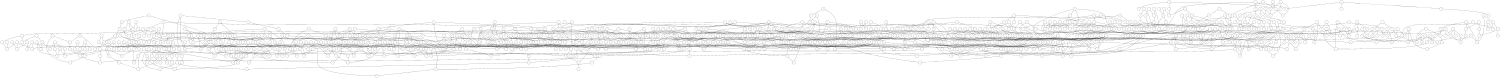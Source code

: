 graph G { 
 overlap=false; 
 size = "10,10"; 
node [shape=circle, fixedsize=true, fontsize=5, width=.50, height=.50];
0[ pos = "2.09945,9.20337", label = "0" ]
1[ pos = "0.0910399,8.92663", label = "1" ]
2[ pos = "3.61224,1.8423", label = "2" ]
3[ pos = "4.4836,7.9535", label = "3" ]
4[ pos = "6.41617,7.47744", label = "4" ]
5[ pos = "0.258132,4.5787", label = "5" ]
6[ pos = "2.53505,4.83529", label = "6" ]
7[ pos = "4.06106,5.24217", label = "7" ]
8[ pos = "7.09311,7.32863", label = "8" ]
9[ pos = "0.636321,0.402728", label = "9" ]
10[ pos = "7.67929,8.75815", label = "10" ]
11[ pos = "2.86796,4.56058", label = "11" ]
12[ pos = "7.89483,6.81371", label = "12" ]
13[ pos = "1.0803,7.97179", label = "13" ]
14[ pos = "7.27555,4.25121", label = "14" ]
15[ pos = "7.62008,9.375", label = "15" ]
16[ pos = "3.45458,7.71112", label = "16" ]
17[ pos = "8.30163,7.06681", label = "17" ]
18[ pos = "9.55342,2.78523", label = "18" ]
19[ pos = "5.02032,5.96959", label = "19" ]
20[ pos = "0.262676,5.27845", label = "20" ]
21[ pos = "0.548292,2.79773", label = "21" ]
22[ pos = "0.113738,4.60935", label = "22" ]
23[ pos = "8.0399,7.20684", label = "23" ]
24[ pos = "1.93799,8.67622", label = "24" ]
25[ pos = "7.60957,9.61728", label = "25" ]
26[ pos = "7.43437,0.477535", label = "26" ]
27[ pos = "4.17786,5.3292", label = "27" ]
28[ pos = "7.29125,5.25816", label = "28" ]
29[ pos = "3.30099,4.5668", label = "29" ]
30[ pos = "9.50937,0.921077", label = "30" ]
31[ pos = "3.9418,2.96395", label = "31" ]
32[ pos = "8.6322,2.24343", label = "32" ]
33[ pos = "0.0307597,8.18562", label = "33" ]
34[ pos = "5.02866,5.05108", label = "34" ]
35[ pos = "4.15522,5.29134", label = "35" ]
36[ pos = "0.329528,4.70351", label = "36" ]
37[ pos = "8.08906,0.443266", label = "37" ]
38[ pos = "9.31286,6.12896", label = "38" ]
39[ pos = "7.65011,1.25085", label = "39" ]
40[ pos = "4.80518,5.25968", label = "40" ]
41[ pos = "0.868132,2.23955", label = "41" ]
42[ pos = "5.73722,5.04599", label = "42" ]
43[ pos = "7.56875,3.02846", label = "43" ]
44[ pos = "0.304148,0.869749", label = "44" ]
45[ pos = "7.59526,9.81352", label = "45" ]
46[ pos = "1.79083,1.53706", label = "46" ]
47[ pos = "2.77746,0.423026", label = "47" ]
48[ pos = "3.78049,2.80822", label = "48" ]
49[ pos = "8.60865,8.80915", label = "49" ]
50[ pos = "7.8593,2.76387", label = "50" ]
51[ pos = "4.10049,8.18883", label = "51" ]
52[ pos = "7.46738,2.18955", label = "52" ]
53[ pos = "8.63209,6.78024", label = "53" ]
54[ pos = "8.31851,6.2822", label = "54" ]
55[ pos = "8.03109,3.12369", label = "55" ]
56[ pos = "1.54188,8.89923", label = "56" ]
57[ pos = "5.36324,7.2791", label = "57" ]
58[ pos = "3.94522,2.932", label = "58" ]
59[ pos = "0.307565,4.24937", label = "59" ]
60[ pos = "3.80175,7.90283", label = "60" ]
61[ pos = "4.06288,5.59257", label = "61" ]
62[ pos = "9.43989,6.84035", label = "62" ]
63[ pos = "6.0156,3.22038", label = "63" ]
64[ pos = "9.64857,4.62425", label = "64" ]
65[ pos = "2.02954,7.50787", label = "65" ]
66[ pos = "7.38812,6.13002", label = "66" ]
67[ pos = "5.69669,4.85549", label = "67" ]
68[ pos = "8.31958,4.32879", label = "68" ]
69[ pos = "1.63574,6.63809", label = "69" ]
70[ pos = "0.61099,9.66683", label = "70" ]
71[ pos = "9.76178,2.15287", label = "71" ]
72[ pos = "8.56606,5.12503", label = "72" ]
73[ pos = "9.43197,2.51128", label = "73" ]
74[ pos = "8.05703,9.73954", label = "74" ]
75[ pos = "6.76064,1.85877", label = "75" ]
76[ pos = "7.64237,0.823528", label = "76" ]
77[ pos = "7.45135,7.08226", label = "77" ]
78[ pos = "7.66387,3.46695", label = "78" ]
79[ pos = "0.302642,7.31244", label = "79" ]
80[ pos = "8.0912,2.33218", label = "80" ]
81[ pos = "4.82031,5.47931", label = "81" ]
82[ pos = "8.4622,0.517", label = "82" ]
83[ pos = "0.334806,6.78178", label = "83" ]
84[ pos = "4.84579,1.97054", label = "84" ]
85[ pos = "3.41987,5.45678", label = "85" ]
86[ pos = "1.63737,3.18165", label = "86" ]
87[ pos = "7.60965,0.203428", label = "87" ]
88[ pos = "8.30668,7.04163", label = "88" ]
89[ pos = "2.7147,6.36371", label = "89" ]
90[ pos = "6.78116,9.47535", label = "90" ]
91[ pos = "8.22248,4.42353", label = "91" ]
92[ pos = "0.298876,5.67383", label = "92" ]
93[ pos = "1.50579,7.96275", label = "93" ]
94[ pos = "9.14077,1.80843", label = "94" ]
95[ pos = "5.27519,7.23197", label = "95" ]
96[ pos = "4.14061,0.0954947", label = "96" ]
97[ pos = "2.71128,2.60281", label = "97" ]
98[ pos = "0.612494,3.04609", label = "98" ]
99[ pos = "9.38459,5.45828", label = "99" ]
100[ pos = "5.01663,2.80446", label = "100" ]
101[ pos = "0.915058,6.654", label = "101" ]
102[ pos = "5.98612,8.52471", label = "102" ]
103[ pos = "6.85743,4.2928", label = "103" ]
104[ pos = "5.56633,9.57213", label = "104" ]
105[ pos = "0.656505,2.3475", label = "105" ]
106[ pos = "9.04748,8.87899", label = "106" ]
107[ pos = "6.77103,9.34636", label = "107" ]
108[ pos = "4.55281,8.27682", label = "108" ]
109[ pos = "7.30911,3.69359", label = "109" ]
110[ pos = "0.0852574,2.5843", label = "110" ]
111[ pos = "0.925559,4.22587", label = "111" ]
112[ pos = "2.67979,3.63684", label = "112" ]
113[ pos = "6.82868,3.29228", label = "113" ]
114[ pos = "6.68293,6.21328", label = "114" ]
115[ pos = "8.75057,1.69956", label = "115" ]
116[ pos = "9.01774,9.66562", label = "116" ]
117[ pos = "8.35356,5.00386", label = "117" ]
118[ pos = "8.19033,5.21099", label = "118" ]
119[ pos = "9.29665,3.75667", label = "119" ]
120[ pos = "4.78313,9.95316", label = "120" ]
121[ pos = "6.10417,3.83061", label = "121" ]
122[ pos = "8.83214,2.8752", label = "122" ]
123[ pos = "3.17697,3.38496", label = "123" ]
124[ pos = "1.15202,0.486073", label = "124" ]
125[ pos = "7.07855,1.23728", label = "125" ]
126[ pos = "3.07037,8.00411", label = "126" ]
127[ pos = "5.46315,5.75016", label = "127" ]
128[ pos = "1.64095,2.29183", label = "128" ]
129[ pos = "9.04244,8.32388", label = "129" ]
130[ pos = "8.50511,7.79301", label = "130" ]
131[ pos = "0.0234416,7.52285", label = "131" ]
132[ pos = "7.45863,8.37701", label = "132" ]
133[ pos = "2.52671,5.64897", label = "133" ]
134[ pos = "3.588,1.82336", label = "134" ]
135[ pos = "9.40563,8.37113", label = "135" ]
136[ pos = "1.77652,5.5098", label = "136" ]
137[ pos = "2.20173,0.608665", label = "137" ]
138[ pos = "8.385,5.3787", label = "138" ]
139[ pos = "3.99362,9.53702", label = "139" ]
140[ pos = "5.86477,1.07217", label = "140" ]
141[ pos = "0.774302,8.93514", label = "141" ]
142[ pos = "9.07627,6.23745", label = "142" ]
143[ pos = "4.6853,0.717223", label = "143" ]
144[ pos = "8.52928,3.72774", label = "144" ]
145[ pos = "9.0411,7.03439", label = "145" ]
146[ pos = "1.52075,9.06454", label = "146" ]
147[ pos = "4.55724,8.97938", label = "147" ]
148[ pos = "7.44155,7.08394", label = "148" ]
149[ pos = "4.62835,1.02955", label = "149" ]
150[ pos = "8.90731,4.03398", label = "150" ]
151[ pos = "9.40067,0.683825", label = "151" ]
152[ pos = "9.54379,1.60241", label = "152" ]
153[ pos = "1.29249,7.92879", label = "153" ]
154[ pos = "6.98111,5.28611", label = "154" ]
155[ pos = "7.46581,2.84588", label = "155" ]
156[ pos = "6.35828,8.24011", label = "156" ]
157[ pos = "1.78102,5.43456", label = "157" ]
158[ pos = "4.47756,6.46632", label = "158" ]
159[ pos = "6.15178,3.00684", label = "159" ]
160[ pos = "0.194061,5.19288", label = "160" ]
161[ pos = "0.0412354,1.71481", label = "161" ]
162[ pos = "4.25743,4.59847", label = "162" ]
163[ pos = "0.694194,1.69898", label = "163" ]
164[ pos = "1.68242,5.32254", label = "164" ]
165[ pos = "2.72853,0.589725", label = "165" ]
166[ pos = "9.35653,2.1292", label = "166" ]
167[ pos = "1.27355,8.90031", label = "167" ]
168[ pos = "3.73161,2.56604", label = "168" ]
169[ pos = "6.8291,0.712714", label = "169" ]
170[ pos = "7.85215,4.29491", label = "170" ]
171[ pos = "3.55859,4.21044", label = "171" ]
172[ pos = "2.53503,5.33961", label = "172" ]
173[ pos = "9.64499,7.01259", label = "173" ]
174[ pos = "1.80593,5.79677", label = "174" ]
175[ pos = "0.0194338,1.99999", label = "175" ]
176[ pos = "0.989657,0.0606692", label = "176" ]
177[ pos = "3.71481,5.24708", label = "177" ]
178[ pos = "4.65914,4.409", label = "178" ]
179[ pos = "6.94606,6.34156", label = "179" ]
180[ pos = "9.73154,9.67459", label = "180" ]
181[ pos = "6.93129,9.08807", label = "181" ]
182[ pos = "1.80379,8.20484", label = "182" ]
183[ pos = "7.98838,5.53539", label = "183" ]
184[ pos = "0.770877,4.81749", label = "184" ]
185[ pos = "6.24811,8.62303", label = "185" ]
186[ pos = "9.1124,9.8067", label = "186" ]
187[ pos = "2.83347,1.64742", label = "187" ]
188[ pos = "5.14632,2.47846", label = "188" ]
189[ pos = "8.66001,6.95225", label = "189" ]
190[ pos = "8.27523,8.67945", label = "190" ]
191[ pos = "8.95225,9.26489", label = "191" ]
192[ pos = "8.74012,2.66705", label = "192" ]
193[ pos = "4.51197,3.39926", label = "193" ]
194[ pos = "7.07605,1.45804", label = "194" ]
195[ pos = "9.74082,6.80759", label = "195" ]
196[ pos = "1.13262,6.67211", label = "196" ]
197[ pos = "5.89566,2.93641", label = "197" ]
198[ pos = "4.87695,3.88405", label = "198" ]
199[ pos = "8.4718,5.64782", label = "199" ]
200[ pos = "8.70153,4.71991", label = "200" ]
201[ pos = "4.27085,7.81393", label = "201" ]
202[ pos = "4.52661,7.10432", label = "202" ]
203[ pos = "9.46135,9.67293", label = "203" ]
204[ pos = "9.58278,8.12137", label = "204" ]
205[ pos = "6.62518,7.85801", label = "205" ]
206[ pos = "6.80081,5.57743", label = "206" ]
207[ pos = "7.1229,5.54093", label = "207" ]
208[ pos = "8.24448,1.63487", label = "208" ]
209[ pos = "8.94019,5.32053", label = "209" ]
210[ pos = "3.09291,8.68101", label = "210" ]
211[ pos = "2.12812,4.22553", label = "211" ]
212[ pos = "5.35312,8.02378", label = "212" ]
213[ pos = "7.16194,0.230067", label = "213" ]
214[ pos = "1.90783,5.63374", label = "214" ]
215[ pos = "5.87789,0.609361", label = "215" ]
216[ pos = "0.353651,0.148743", label = "216" ]
217[ pos = "8.42329,4.88026", label = "217" ]
218[ pos = "7.25306,7.88465", label = "218" ]
219[ pos = "4.55319,6.83584", label = "219" ]
220[ pos = "6.00601,1.17838", label = "220" ]
221[ pos = "4.69384,2.80683", label = "221" ]
222[ pos = "6.7558,1.81674", label = "222" ]
223[ pos = "8.34776,5.00028", label = "223" ]
224[ pos = "3.45161,7.28795", label = "224" ]
225[ pos = "0.320806,6.54451", label = "225" ]
226[ pos = "5.96896,2.44893", label = "226" ]
227[ pos = "0.770042,1.32208", label = "227" ]
228[ pos = "0.472709,7.93198", label = "228" ]
229[ pos = "1.55215,2.38054", label = "229" ]
230[ pos = "3.56572,7.43004", label = "230" ]
231[ pos = "2.9899,3.91937", label = "231" ]
232[ pos = "7.57878,1.41319", label = "232" ]
233[ pos = "8.79963,4.83184", label = "233" ]
234[ pos = "9.29784,3.35283", label = "234" ]
235[ pos = "1.66768,5.30385", label = "235" ]
236[ pos = "4.53121,6.36152", label = "236" ]
237[ pos = "8.11068,1.28701", label = "237" ]
238[ pos = "8.17826,6.45844", label = "238" ]
239[ pos = "6.28728,1.62987", label = "239" ]
240[ pos = "3.74639,6.60809", label = "240" ]
241[ pos = "8.17438,9.71535", label = "241" ]
242[ pos = "9.05702,8.94443", label = "242" ]
243[ pos = "1.03743,9.52973", label = "243" ]
244[ pos = "6.8764,2.58957", label = "244" ]
245[ pos = "1.91027,0.442124", label = "245" ]
246[ pos = "0.0196098,4.90017", label = "246" ]
247[ pos = "4.36149,7.59839", label = "247" ]
248[ pos = "6.31336,3.16113", label = "248" ]
249[ pos = "2.43023,5.6112", label = "249" ]
250[ pos = "6.51396,4.0979", label = "250" ]
251[ pos = "0.91505,1.04516", label = "251" ]
252[ pos = "0.459422,9.02573", label = "252" ]
253[ pos = "2.33217,8.63768", label = "253" ]
254[ pos = "5.48417,8.61946", label = "254" ]
255[ pos = "0.26755,9.23056", label = "255" ]
256[ pos = "5.22755,8.44193", label = "256" ]
257[ pos = "8.94591,4.28456", label = "257" ]
258[ pos = "7.38636,9.98334", label = "258" ]
259[ pos = "3.81429,4.26276", label = "259" ]
260[ pos = "2.57291,5.72456", label = "260" ]
261[ pos = "4.70489,2.59252", label = "261" ]
262[ pos = "0.624721,9.06638", label = "262" ]
263[ pos = "0.190907,6.93808", label = "263" ]
264[ pos = "2.22751,2.62113", label = "264" ]
265[ pos = "2.54928,8.74147", label = "265" ]
266[ pos = "6.71904,3.46433", label = "266" ]
267[ pos = "9.78663,7.17846", label = "267" ]
268[ pos = "2.49006,2.1188", label = "268" ]
269[ pos = "5.81614,7.97423", label = "269" ]
270[ pos = "0.738256,6.08369", label = "270" ]
271[ pos = "7.20479,5.9658", label = "271" ]
272[ pos = "4.52563,6.1507", label = "272" ]
273[ pos = "0.250366,1.91198", label = "273" ]
274[ pos = "6.13403,4.06466", label = "274" ]
275[ pos = "6.17475,8.70694", label = "275" ]
276[ pos = "9.78921,0.879636", label = "276" ]
277[ pos = "1.29946,0.413933", label = "277" ]
278[ pos = "9.94602,1.49037", label = "278" ]
279[ pos = "7.35201,2.17353", label = "279" ]
280[ pos = "4.1115,9.90129", label = "280" ]
281[ pos = "0.914996,0.830542", label = "281" ]
282[ pos = "3.36561,0.701627", label = "282" ]
283[ pos = "8.009,5.85567", label = "283" ]
284[ pos = "2.82043,3.82514", label = "284" ]
285[ pos = "3.8299,3.55869", label = "285" ]
286[ pos = "9.90883,1.03469", label = "286" ]
287[ pos = "9.52449,4.43446", label = "287" ]
288[ pos = "7.18539,9.77485", label = "288" ]
289[ pos = "6.34644,3.31942", label = "289" ]
290[ pos = "3.83951,2.52119", label = "290" ]
291[ pos = "2.02637,3.62872", label = "291" ]
292[ pos = "3.40083,3.32583", label = "292" ]
293[ pos = "4.04265,3.34684", label = "293" ]
294[ pos = "4.8162,1.39466", label = "294" ]
295[ pos = "5.52037,8.9277", label = "295" ]
296[ pos = "1.29595,6.43537", label = "296" ]
297[ pos = "9.75824,4.66157", label = "297" ]
298[ pos = "7.13699,7.76724", label = "298" ]
299[ pos = "0.517239,9.95742", label = "299" ]
300[ pos = "1.59239,4.34714", label = "300" ]
301[ pos = "3.51611,1.50122", label = "301" ]
302[ pos = "5.38183,3.0406", label = "302" ]
303[ pos = "5.93568,2.56722", label = "303" ]
304[ pos = "2.81545,2.28213", label = "304" ]
305[ pos = "5.88665,6.65496", label = "305" ]
306[ pos = "4.80332,7.91301", label = "306" ]
307[ pos = "0.283678,8.20415", label = "307" ]
308[ pos = "1.23884,4.32633", label = "308" ]
309[ pos = "1.55099,6.05504", label = "309" ]
310[ pos = "5.72099,7.07136", label = "310" ]
311[ pos = "4.98274,7.01695", label = "311" ]
312[ pos = "3.50673,4.74098", label = "312" ]
313[ pos = "1.67851,0.643723", label = "313" ]
314[ pos = "2.50822,2.19575", label = "314" ]
315[ pos = "0.601147,4.10061", label = "315" ]
316[ pos = "6.54289,4.11726", label = "316" ]
317[ pos = "5.60183,1.92473", label = "317" ]
318[ pos = "7.15785,1.53751", label = "318" ]
319[ pos = "4.49195,9.9733", label = "319" ]
320[ pos = "3.81964,0.378597", label = "320" ]
321[ pos = "6.62826,8.62296", label = "321" ]
322[ pos = "8.29161,6.91194", label = "322" ]
323[ pos = "6.8271,9.53045", label = "323" ]
324[ pos = "1.23827,8.37809", label = "324" ]
325[ pos = "5.58549,6.95926", label = "325" ]
326[ pos = "5.44945,0.568227", label = "326" ]
327[ pos = "3.97621,8.95618", label = "327" ]
328[ pos = "5.30921,5.65472", label = "328" ]
329[ pos = "9.5999,7.81743", label = "329" ]
330[ pos = "7.85047,0.201051", label = "330" ]
331[ pos = "1.91804,4.39337", label = "331" ]
332[ pos = "4.31831,7.51987", label = "332" ]
333[ pos = "6.31809,1.47616", label = "333" ]
334[ pos = "9.05738,0.810044", label = "334" ]
335[ pos = "1.44946,2.87702", label = "335" ]
336[ pos = "1.18864,8.07772", label = "336" ]
337[ pos = "1.49998,9.48025", label = "337" ]
338[ pos = "4.98966,8.32708", label = "338" ]
339[ pos = "9.0107,6.22793", label = "339" ]
340[ pos = "6.70517,4.59619", label = "340" ]
341[ pos = "3.18719,2.15463", label = "341" ]
342[ pos = "5.16442,7.1634", label = "342" ]
343[ pos = "1.11081,0.473624", label = "343" ]
344[ pos = "2.81812,0.710711", label = "344" ]
345[ pos = "8.29105,0.668593", label = "345" ]
346[ pos = "0.911763,0.209092", label = "346" ]
347[ pos = "5.06196,5.23007", label = "347" ]
348[ pos = "7.72896,1.38006", label = "348" ]
349[ pos = "6.70623,6.78635", label = "349" ]
350[ pos = "2.1901,8.15569", label = "350" ]
351[ pos = "9.66337,3.37874", label = "351" ]
352[ pos = "6.23341,1.16335", label = "352" ]
353[ pos = "2.85899,1.22307", label = "353" ]
354[ pos = "9.49043,1.86969", label = "354" ]
355[ pos = "7.451,6.19561", label = "355" ]
356[ pos = "6.46588,0.638183", label = "356" ]
357[ pos = "8.35023,1.6303", label = "357" ]
358[ pos = "7.80158,9.46104", label = "358" ]
359[ pos = "2.10392,0.619698", label = "359" ]
360[ pos = "0.171751,0.394978", label = "360" ]
361[ pos = "1.28829,1.08351", label = "361" ]
362[ pos = "0.60407,6.35025", label = "362" ]
363[ pos = "6.31358,8.33303", label = "363" ]
364[ pos = "7.73031,3.01981", label = "364" ]
365[ pos = "5.11938,9.92041", label = "365" ]
366[ pos = "1.1755,4.78275", label = "366" ]
367[ pos = "3.29915,7.40892", label = "367" ]
368[ pos = "5.9461,6.15814", label = "368" ]
369[ pos = "8.63199,5.43653", label = "369" ]
370[ pos = "8.02783,6.08298", label = "370" ]
371[ pos = "1.63214,4.49371", label = "371" ]
372[ pos = "6.72117,9.98237", label = "372" ]
373[ pos = "6.12401,4.52274", label = "373" ]
374[ pos = "9.44341,8.22794", label = "374" ]
375[ pos = "5.14244,9.61516", label = "375" ]
376[ pos = "8.62291,6.43073", label = "376" ]
377[ pos = "0.698679,9.22698", label = "377" ]
378[ pos = "2.78099,7.01226", label = "378" ]
379[ pos = "7.56002,0.511294", label = "379" ]
380[ pos = "0.0320771,2.6794", label = "380" ]
381[ pos = "0.431701,1.20758", label = "381" ]
382[ pos = "7.46214,3.73085", label = "382" ]
383[ pos = "8.6165,3.40825", label = "383" ]
384[ pos = "9.88898,7.24849", label = "384" ]
385[ pos = "8.84478,7.91681", label = "385" ]
386[ pos = "3.33147,0.47692", label = "386" ]
387[ pos = "2.41052,0.0526325", label = "387" ]
388[ pos = "0.459294,8.53453", label = "388" ]
389[ pos = "4.57538,9.90271", label = "389" ]
390[ pos = "6.76247,9.71782", label = "390" ]
391[ pos = "9.51787,5.38538", label = "391" ]
392[ pos = "6.14855,0.216551", label = "392" ]
393[ pos = "4.61237,8.92954", label = "393" ]
394[ pos = "7.22881,2.17238", label = "394" ]
395[ pos = "9.44083,7.26089", label = "395" ]
396[ pos = "4.85178,9.87253", label = "396" ]
397[ pos = "8.46847,2.31392", label = "397" ]
398[ pos = "3.60338,7.08497", label = "398" ]
399[ pos = "5.72217,3.49236", label = "399" ]
400[ pos = "4.33346,4.56695", label = "400" ]
401[ pos = "1.40917,7.66493", label = "401" ]
402[ pos = "5.04387,3.81969", label = "402" ]
403[ pos = "7.71756,5.50316", label = "403" ]
404[ pos = "2.35422,2.29293", label = "404" ]
405[ pos = "5.40587,9.11669", label = "405" ]
406[ pos = "2.01075,4.92374", label = "406" ]
407[ pos = "4.50207,8.15931", label = "407" ]
408[ pos = "5.14029,9.11444", label = "408" ]
409[ pos = "7.08884,2.36911", label = "409" ]
410[ pos = "1.28682,6.52968", label = "410" ]
411[ pos = "9.63,6.1386", label = "411" ]
412[ pos = "6.40221,8.09847", label = "412" ]
413[ pos = "8.45252,0.00559024", label = "413" ]
414[ pos = "5.18344,4.17469", label = "414" ]
415[ pos = "3.49795,9.5169", label = "415" ]
416[ pos = "8.74163,4.90712", label = "416" ]
417[ pos = "7.18182,3.7855", label = "417" ]
418[ pos = "8.72681,4.89938", label = "418" ]
419[ pos = "9.28866,1.08103", label = "419" ]
420[ pos = "7.19232,4.69453", label = "420" ]
421[ pos = "0.197724,9.20307", label = "421" ]
422[ pos = "9.61827,4.69979", label = "422" ]
423[ pos = "7.36237,4.75856", label = "423" ]
424[ pos = "3.81423,4.45122", label = "424" ]
425[ pos = "7.12766,5.10105", label = "425" ]
426[ pos = "0.980895,6.75766", label = "426" ]
427[ pos = "1.23965,7.38311", label = "427" ]
428[ pos = "4.85613,9.69216", label = "428" ]
429[ pos = "7.3887,0.039569", label = "429" ]
430[ pos = "3.86685,0.886648", label = "430" ]
431[ pos = "9.55647,2.60848", label = "431" ]
432[ pos = "5.79377,6.73829", label = "432" ]
433[ pos = "6.39398,4.52058", label = "433" ]
434[ pos = "1.63767,5.68264", label = "434" ]
435[ pos = "5.60162,8.82999", label = "435" ]
436[ pos = "0.377163,5.79934", label = "436" ]
437[ pos = "8.03306,9.99543", label = "437" ]
438[ pos = "0.499138,5.39543", label = "438" ]
439[ pos = "4.75399,4.31337", label = "439" ]
440[ pos = "9.84665,1.88165", label = "440" ]
441[ pos = "9.41442,0.827545", label = "441" ]
442[ pos = "8.63931,0.654064", label = "442" ]
443[ pos = "8.21065,3.49543", label = "443" ]
444[ pos = "0.346228,5.59935", label = "444" ]
445[ pos = "3.535,4.21308", label = "445" ]
446[ pos = "6.48599,3.09147", label = "446" ]
447[ pos = "6.82156,2.27977", label = "447" ]
448[ pos = "9.82976,3.21553", label = "448" ]
449[ pos = "6.80035,1.46744", label = "449" ]
450[ pos = "8.89817,2.40197", label = "450" ]
451[ pos = "0.297424,9.27533", label = "451" ]
452[ pos = "8.20131,8.33048", label = "452" ]
453[ pos = "9.27076,8.70045", label = "453" ]
454[ pos = "3.72591,4.02475", label = "454" ]
455[ pos = "3.01382,3.57256", label = "455" ]
456[ pos = "5.9064,2.42824", label = "456" ]
457[ pos = "4.40011,4.5457", label = "457" ]
458[ pos = "3.0823,2.61076", label = "458" ]
459[ pos = "8.04114,3.42853", label = "459" ]
460[ pos = "8.21011,1.57614", label = "460" ]
461[ pos = "7.6416,4.6961", label = "461" ]
462[ pos = "4.66761,4.46316", label = "462" ]
463[ pos = "6.97587,4.49737", label = "463" ]
464[ pos = "7.67869,3.77622", label = "464" ]
465[ pos = "5.96481,6.57687", label = "465" ]
466[ pos = "6.17818,6.26223", label = "466" ]
467[ pos = "5.8522,4.3795", label = "467" ]
468[ pos = "4.59271,5.12296", label = "468" ]
469[ pos = "3.07995,8.31863", label = "469" ]
470[ pos = "9.14771,6.09376", label = "470" ]
471[ pos = "1.89119,5.05411", label = "471" ]
472[ pos = "8.522,6.2913", label = "472" ]
473[ pos = "9.59981,1.6043", label = "473" ]
474[ pos = "8.90206,7.64095", label = "474" ]
475[ pos = "5.03283,7.11217", label = "475" ]
476[ pos = "9.21709,2.67444", label = "476" ]
477[ pos = "1.80827,3.8847", label = "477" ]
478[ pos = "7.1376,8.78414", label = "478" ]
479[ pos = "8.38207,4.81629", label = "479" ]
480[ pos = "2.56035,4.34687", label = "480" ]
481[ pos = "1.39316,8.73854", label = "481" ]
482[ pos = "0.609106,7.24536", label = "482" ]
483[ pos = "3.11803,5.20182", label = "483" ]
484[ pos = "2.36832,6.19798", label = "484" ]
485[ pos = "3.52045,1.51603", label = "485" ]
486[ pos = "2.29174,5.41164", label = "486" ]
487[ pos = "6.57014,0.813747", label = "487" ]
488[ pos = "1.70294,6.16996", label = "488" ]
489[ pos = "2.41805,0.605002", label = "489" ]
490[ pos = "3.8109,7.45088", label = "490" ]
491[ pos = "7.71717,3.02799", label = "491" ]
492[ pos = "0.125322,9.52544", label = "492" ]
493[ pos = "6.91269,7.26292", label = "493" ]
494[ pos = "8.30958,5.29475", label = "494" ]
495[ pos = "2.07921,0.869929", label = "495" ]
496[ pos = "9.64163,3.47237", label = "496" ]
497[ pos = "9.60847,0.250736", label = "497" ]
498[ pos = "0.717733,2.7265", label = "498" ]
499[ pos = "5.45256,3.08606", label = "499" ]
500[ pos = "8.92448,8.973", label = "500" ]
501[ pos = "4.60209,1.21622", label = "501" ]
502[ pos = "4.38464,1.17223", label = "502" ]
503[ pos = "2.02997,6.08758", label = "503" ]
504[ pos = "7.34219,4.44802", label = "504" ]
505[ pos = "6.69258,1.15309", label = "505" ]
506[ pos = "1.89891,4.40976", label = "506" ]
507[ pos = "4.18108,2.02423", label = "507" ]
508[ pos = "3.9352,1.09377", label = "508" ]
509[ pos = "9.28715,2.24477", label = "509" ]
510[ pos = "6.38853,1.36636", label = "510" ]
511[ pos = "3.1147,6.03016", label = "511" ]
512[ pos = "4.83874,2.72317", label = "512" ]
513[ pos = "6.28089,5.55647", label = "513" ]
514[ pos = "5.44967,1.73345", label = "514" ]
515[ pos = "8.64253,4.37415", label = "515" ]
516[ pos = "0.70645,3.24462", label = "516" ]
517[ pos = "5.59037,5.09109", label = "517" ]
518[ pos = "4.41685,7.62035", label = "518" ]
519[ pos = "1.17867,1.75904", label = "519" ]
520[ pos = "2.06837,7.87126", label = "520" ]
521[ pos = "2.91213,3.96727", label = "521" ]
522[ pos = "2.28101,7.09322", label = "522" ]
523[ pos = "5.9915,6.21621", label = "523" ]
524[ pos = "8.18699,5.27865", label = "524" ]
525[ pos = "8.46098,4.57551", label = "525" ]
526[ pos = "6.64501,1.57569", label = "526" ]
527[ pos = "0.605669,1.48375", label = "527" ]
528[ pos = "4.29885,6.88656", label = "528" ]
529[ pos = "7.04022,9.74852", label = "529" ]
530[ pos = "8.62001,5.68275", label = "530" ]
531[ pos = "4.12267,9.32646", label = "531" ]
532[ pos = "8.92736,9.71304", label = "532" ]
533[ pos = "4.41755,3.34421", label = "533" ]
534[ pos = "7.33339,5.59622", label = "534" ]
535[ pos = "5.10325,9.40176", label = "535" ]
536[ pos = "3.46748,8.01538", label = "536" ]
537[ pos = "3.36903,5.7485", label = "537" ]
538[ pos = "5.1086,9.36053", label = "538" ]
539[ pos = "1.96471,3.29559", label = "539" ]
540[ pos = "4.63918,0.425692", label = "540" ]
541[ pos = "7.8711,1.2842", label = "541" ]
542[ pos = "2.00138,8.47677", label = "542" ]
543[ pos = "2.76795,6.30023", label = "543" ]
544[ pos = "5.36333,9.80817", label = "544" ]
545[ pos = "6.04875,3.98334", label = "545" ]
546[ pos = "5.49091,0.171425", label = "546" ]
547[ pos = "3.30979,4.41827", label = "547" ]
548[ pos = "9.88447,7.72734", label = "548" ]
549[ pos = "7.76249,7.21786", label = "549" ]
550[ pos = "3.32357,2.86574", label = "550" ]
551[ pos = "6.61962,6.79105", label = "551" ]
552[ pos = "0.881119,9.98865", label = "552" ]
553[ pos = "2.53955,5.98972", label = "553" ]
554[ pos = "9.34918,4.50425", label = "554" ]
555[ pos = "9.2853,3.98836", label = "555" ]
556[ pos = "4.92995,7.1564", label = "556" ]
557[ pos = "5.27256,6.93132", label = "557" ]
558[ pos = "5.63317,8.0405", label = "558" ]
559[ pos = "3.23156,0.996505", label = "559" ]
560[ pos = "7.84867,9.28031", label = "560" ]
561[ pos = "4.97984,3.33958", label = "561" ]
562[ pos = "9.45174,8.28964", label = "562" ]
563[ pos = "7.75786,9.33621", label = "563" ]
564[ pos = "6.01698,5.52034", label = "564" ]
565[ pos = "6.55406,9.34055", label = "565" ]
566[ pos = "8.38608,3.17368", label = "566" ]
567[ pos = "6.1316,9.2672", label = "567" ]
568[ pos = "3.16233,8.67114", label = "568" ]
569[ pos = "5.25692,2.51151", label = "569" ]
570[ pos = "3.1754,4.54222", label = "570" ]
571[ pos = "6.49987,8.10534", label = "571" ]
572[ pos = "1.69862,1.77243", label = "572" ]
573[ pos = "5.03667,7.3318", label = "573" ]
574[ pos = "9.81293,8.26822", label = "574" ]
575[ pos = "8.3283,7.6616", label = "575" ]
576[ pos = "7.54853,3.30815", label = "576" ]
577[ pos = "1.00118,7.00027", label = "577" ]
578[ pos = "1.59778,8.75904", label = "578" ]
579[ pos = "6.33647,7.61476", label = "579" ]
580[ pos = "4.27938,2.89054", label = "580" ]
581[ pos = "6.95531,2.66546", label = "581" ]
582[ pos = "6.06422,3.08691", label = "582" ]
583[ pos = "1.93265,9.22655", label = "583" ]
584[ pos = "1.75805,7.18957", label = "584" ]
585[ pos = "1.73806,4.93345", label = "585" ]
586[ pos = "1.73179,8.23793", label = "586" ]
587[ pos = "3.03879,3.43041", label = "587" ]
588[ pos = "0.0103592,8.07546", label = "588" ]
589[ pos = "0.762211,9.82329", label = "589" ]
590[ pos = "6.34368,9.09051", label = "590" ]
591[ pos = "7.48489,3.89221", label = "591" ]
592[ pos = "2.39866,8.48608", label = "592" ]
593[ pos = "0.892481,3.99644", label = "593" ]
594[ pos = "7.24511,7.22895", label = "594" ]
595[ pos = "1.6112,1.52449", label = "595" ]
596[ pos = "0.119493,8.56651", label = "596" ]
597[ pos = "4.18995,6.18371", label = "597" ]
598[ pos = "1.65342,6.12261", label = "598" ]
599[ pos = "5.41026,3.41147", label = "599" ]
600[ pos = "3.31218,7.14832", label = "600" ]
601[ pos = "8.34491,5.04396", label = "601" ]
602[ pos = "5.38625,1.3837", label = "602" ]
603[ pos = "8.47438,5.39661", label = "603" ]
604[ pos = "9.45916,9.23659", label = "604" ]
605[ pos = "5.2199,5.80284", label = "605" ]
606[ pos = "8.3271,2.70479", label = "606" ]
607[ pos = "9.69505,0.725762", label = "607" ]
608[ pos = "1.19087,0.587532", label = "608" ]
609[ pos = "4.7222,8.43598", label = "609" ]
610[ pos = "7.81649,6.33341", label = "610" ]
611[ pos = "9.96048,7.93598", label = "611" ]
612[ pos = "4.89992,4.15043", label = "612" ]
613[ pos = "4.11969,6.55334", label = "613" ]
614[ pos = "0.273034,9.52995", label = "614" ]
615[ pos = "9.96481,3.58521", label = "615" ]
616[ pos = "6.67828,8.30972", label = "616" ]
617[ pos = "8.62917,2.06453", label = "617" ]
618[ pos = "9.69342,7.10355", label = "618" ]
619[ pos = "7.46113,9.15258", label = "619" ]
620[ pos = "6.34014,2.68104", label = "620" ]
621[ pos = "4.95542,4.66724", label = "621" ]
622[ pos = "5.38583,4.65047", label = "622" ]
623[ pos = "5.393,6.5767", label = "623" ]
624[ pos = "5.238,0.115207", label = "624" ]
625[ pos = "5.01268,3.05449", label = "625" ]
626[ pos = "6.44861,4.97316", label = "626" ]
627[ pos = "0.990466,1.34853", label = "627" ]
628[ pos = "9.12359,5.11016", label = "628" ]
629[ pos = "7.90187,9.39663", label = "629" ]
630[ pos = "4.64011,7.86668", label = "630" ]
631[ pos = "2.98183,1.31839", label = "631" ]
632[ pos = "6.1764,1.61101", label = "632" ]
633[ pos = "3.38291,5.86982", label = "633" ]
634[ pos = "8.71456,0.844048", label = "634" ]
635[ pos = "5.02239,5.0547", label = "635" ]
636[ pos = "3.52508,9.97781", label = "636" ]
637[ pos = "9.72194,8.91091", label = "637" ]
638[ pos = "4.62828,5.11494", label = "638" ]
639[ pos = "5.48761,9.86628", label = "639" ]
640[ pos = "5.23015,0.500299", label = "640" ]
641[ pos = "2.92077,1.67876", label = "641" ]
642[ pos = "5.47346,3.91123", label = "642" ]
643[ pos = "3.02729,4.59705", label = "643" ]
644[ pos = "9.02139,0.929168", label = "644" ]
645[ pos = "3.99368,3.6615", label = "645" ]
646[ pos = "8.79585,6.97551", label = "646" ]
647[ pos = "4.97989,4.97224", label = "647" ]
648[ pos = "8.58652,8.36281", label = "648" ]
649[ pos = "0.842059,7.30108", label = "649" ]
650[ pos = "9.20686,5.86445", label = "650" ]
651[ pos = "2.35578,2.73194", label = "651" ]
652[ pos = "5.84226,2.07771", label = "652" ]
653[ pos = "1.64285,0.470544", label = "653" ]
654[ pos = "7.19265,7.13047", label = "654" ]
655[ pos = "0.336823,2.4228", label = "655" ]
656[ pos = "7.63077,3.25759", label = "656" ]
657[ pos = "4.10156,3.10423", label = "657" ]
658[ pos = "7.16882,7.12886", label = "658" ]
659[ pos = "7.70128,6.19021", label = "659" ]
660[ pos = "8.05802,1.69496", label = "660" ]
661[ pos = "9.85172,6.85387", label = "661" ]
662[ pos = "8.67048,4.83161", label = "662" ]
663[ pos = "1.82611,7.257", label = "663" ]
664[ pos = "3.19442,2.66817", label = "664" ]
665[ pos = "4.55808,2.40127", label = "665" ]
666[ pos = "8.53263,6.91385", label = "666" ]
667[ pos = "5.13321,4.37489", label = "667" ]
668[ pos = "8.99157,6.77607", label = "668" ]
669[ pos = "4.84543,6.18422", label = "669" ]
670[ pos = "3.90653,5.18226", label = "670" ]
671[ pos = "8.60702,1.5373", label = "671" ]
672[ pos = "8.43985,2.70859", label = "672" ]
673[ pos = "4.64153,5.60867", label = "673" ]
674[ pos = "9.83744,2.34281", label = "674" ]
675[ pos = "1.79888,7.89547", label = "675" ]
676[ pos = "4.03777,1.6506", label = "676" ]
677[ pos = "4.74934,2.70825", label = "677" ]
678[ pos = "6.48221,6.57545", label = "678" ]
679[ pos = "9.96525,9.67662", label = "679" ]
680[ pos = "9.24362,4.52333", label = "680" ]
681[ pos = "2.0779,7.77625", label = "681" ]
682[ pos = "1.43718,7.21111", label = "682" ]
683[ pos = "2.15114,0.428751", label = "683" ]
684[ pos = "3.98718,6.99657", label = "684" ]
685[ pos = "6.61297,7.89371", label = "685" ]
686[ pos = "2.17883,5.22", label = "686" ]
687[ pos = "9.43101,0.618679", label = "687" ]
688[ pos = "7.92858,4.07254", label = "688" ]
689[ pos = "6.22735,7.76603", label = "689" ]
690[ pos = "6.41535,8.02622", label = "690" ]
691[ pos = "5.66149,0.453127", label = "691" ]
692[ pos = "9.67682,0.410832", label = "692" ]
693[ pos = "3.16138,6.15902", label = "693" ]
694[ pos = "6.98628,3.12663", label = "694" ]
695[ pos = "5.83565,6.22991", label = "695" ]
696[ pos = "7.64995,7.91354", label = "696" ]
697[ pos = "4.00616,9.08714", label = "697" ]
698[ pos = "5.12465,6.1573", label = "698" ]
699[ pos = "9.51589,9.11183", label = "699" ]
700[ pos = "3.15387,6.12886", label = "700" ]
701[ pos = "7.00554,5.3327", label = "701" ]
702[ pos = "1.34886,6.43655", label = "702" ]
703[ pos = "5.95138,9.27744", label = "703" ]
704[ pos = "0.50909,2.17873", label = "704" ]
705[ pos = "7.04347,6.92444", label = "705" ]
706[ pos = "0.204952,2.70496", label = "706" ]
707[ pos = "7.37757,9.88177", label = "707" ]
708[ pos = "3.11579,0.538949", label = "708" ]
709[ pos = "6.0408,0.102076", label = "709" ]
710[ pos = "3.66558,1.87644", label = "710" ]
711[ pos = "6.33198,1.31553", label = "711" ]
712[ pos = "9.78999,0.338139", label = "712" ]
713[ pos = "0.402666,4.91464", label = "713" ]
714[ pos = "6.49544,9.91855", label = "714" ]
715[ pos = "4.02647,9.64931", label = "715" ]
716[ pos = "6.04741,1.03201", label = "716" ]
717[ pos = "4.98201,7.39627", label = "717" ]
718[ pos = "7.46856,0.933392", label = "718" ]
719[ pos = "6.67371,7.97765", label = "719" ]
720[ pos = "3.11212,3.71718", label = "720" ]
721[ pos = "4.90209,3.31707", label = "721" ]
722[ pos = "6.42214,2.27966", label = "722" ]
723[ pos = "3.19884,9.53793", label = "723" ]
724[ pos = "2.81861,9.23964", label = "724" ]
725[ pos = "9.64001,6.48419", label = "725" ]
726[ pos = "1.11608,5.97199", label = "726" ]
727[ pos = "7.79972,0.906069", label = "727" ]
728[ pos = "6.31013,8.20238", label = "728" ]
729[ pos = "5.82071,2.80557", label = "729" ]
730[ pos = "8.12093,9.84718", label = "730" ]
731[ pos = "2.45487,4.16835", label = "731" ]
732[ pos = "0.879188,7.43688", label = "732" ]
733[ pos = "1.56462,8.34775", label = "733" ]
734[ pos = "8.37027,8.23833", label = "734" ]
735[ pos = "6.3254,1.48239", label = "735" ]
736[ pos = "1.95551,1.22749", label = "736" ]
737[ pos = "4.79947,8.37765", label = "737" ]
738[ pos = "3.50715,7.99831", label = "738" ]
739[ pos = "7.91559,6.32576", label = "739" ]
740[ pos = "7.23795,7.5556", label = "740" ]
741[ pos = "2.80995,8.35403", label = "741" ]
742[ pos = "3.52759,0.609664", label = "742" ]
743[ pos = "9.26009,9.83772", label = "743" ]
744[ pos = "8.81205,5.0808", label = "744" ]
745[ pos = "2.64329,6.93298", label = "745" ]
746[ pos = "4.92798,5.09816", label = "746" ]
747[ pos = "1.10133,5.80717", label = "747" ]
748[ pos = "2.53504,2.66595", label = "748" ]
749[ pos = "4.15492,0.905316", label = "749" ]
750[ pos = "0.904278,0.480315", label = "750" ]
751[ pos = "2.38771,2.85979", label = "751" ]
752[ pos = "1.7078,7.18717", label = "752" ]
753[ pos = "1.23744,5.21495", label = "753" ]
754[ pos = "5.18548,9.15303", label = "754" ]
755[ pos = "1.54071,2.42343", label = "755" ]
756[ pos = "6.70862,4.35066", label = "756" ]
757[ pos = "0.777454,0.23621", label = "757" ]
758[ pos = "4.96032,0.0375486", label = "758" ]
759[ pos = "0.0739283,3.77237", label = "759" ]
760[ pos = "5.11835,2.71721", label = "760" ]
761[ pos = "0.705351,0.0463364", label = "761" ]
762[ pos = "7.81537,1.80668", label = "762" ]
763[ pos = "5.85351,0.350413", label = "763" ]
764[ pos = "4.47263,0.00842692", label = "764" ]
765[ pos = "1.25573,5.3769", label = "765" ]
766[ pos = "0.488741,3.64344", label = "766" ]
767[ pos = "8.23669,2.19654", label = "767" ]
768[ pos = "0.830613,9.47413", label = "768" ]
769[ pos = "7.4115,6.0161", label = "769" ]
770[ pos = "8.62716,8.95221", label = "770" ]
771[ pos = "8.43952,5.33578", label = "771" ]
772[ pos = "3.30287,9.21698", label = "772" ]
773[ pos = "5.57199,8.2632", label = "773" ]
774[ pos = "9.25452,5.64592", label = "774" ]
775[ pos = "2.03557,4.37288", label = "775" ]
776[ pos = "8.36314,2.74092", label = "776" ]
777[ pos = "4.41921,6.17851", label = "777" ]
778[ pos = "4.5476,0.272722", label = "778" ]
779[ pos = "6.52892,9.02022", label = "779" ]
780[ pos = "0.281149,7.78465", label = "780" ]
781[ pos = "4.39713,0.76989", label = "781" ]
782[ pos = "1.42809,2.63382", label = "782" ]
783[ pos = "2.96643,2.2587", label = "783" ]
784[ pos = "2.10796,0.37793", label = "784" ]
785[ pos = "8.27479,0.735117", label = "785" ]
786[ pos = "9.33014,6.71432", label = "786" ]
787[ pos = "6.0709,2.63301", label = "787" ]
788[ pos = "5.93129,1.6429", label = "788" ]
789[ pos = "0.896207,5.18582", label = "789" ]
790[ pos = "7.28882,2.93177", label = "790" ]
791[ pos = "9.55869,5.65195", label = "791" ]
792[ pos = "5.67269,3.97791", label = "792" ]
793[ pos = "1.83046,0.220289", label = "793" ]
794[ pos = "4.25063,8.35938", label = "794" ]
795[ pos = "9.24051,4.53178", label = "795" ]
796[ pos = "6.14403,3.63764", label = "796" ]
797[ pos = "5.30167,7.57212", label = "797" ]
798[ pos = "6.27146,8.2681", label = "798" ]
799[ pos = "9.83082,8.37942", label = "799" ]
800[ pos = "8.64603,8.10561", label = "800" ]
801[ pos = "9.11453,7.97617", label = "801" ]
802[ pos = "4.81993,5.18544", label = "802" ]
803[ pos = "0.609186,0.751218", label = "803" ]
804[ pos = "6.82833,1.50539", label = "804" ]
805[ pos = "5.93704,4.11715", label = "805" ]
806[ pos = "4.43717,5.49573", label = "806" ]
807[ pos = "9.7691,0.10986", label = "807" ]
808[ pos = "9.47364,1.59957", label = "808" ]
809[ pos = "0.330149,3.72427", label = "809" ]
810[ pos = "9.95895,9.57066", label = "810" ]
811[ pos = "8.25605,6.10298", label = "811" ]
812[ pos = "3.2083,3.55772", label = "812" ]
813[ pos = "3.67509,9.47976", label = "813" ]
814[ pos = "1.82582,3.50591", label = "814" ]
815[ pos = "7.85918,0.471856", label = "815" ]
816[ pos = "1.61152,6.97371", label = "816" ]
817[ pos = "8.44803,6.43144", label = "817" ]
818[ pos = "2.15915,9.05722", label = "818" ]
819[ pos = "7.18266,8.98748", label = "819" ]
820[ pos = "0.56261,3.1197", label = "820" ]
821[ pos = "3.10463,4.99978", label = "821" ]
822[ pos = "8.61543,2.87373", label = "822" ]
823[ pos = "5.10964,8.08906", label = "823" ]
824[ pos = "4.4733,5.43979", label = "824" ]
825[ pos = "1.81333,4.43225", label = "825" ]
826[ pos = "5.01045,0.0693797", label = "826" ]
827[ pos = "0.535226,8.21875", label = "827" ]
828[ pos = "3.6271,4.21032", label = "828" ]
829[ pos = "7.69851,5.45292", label = "829" ]
830[ pos = "7.71623,5.55769", label = "830" ]
831[ pos = "5.92477,9.32775", label = "831" ]
832[ pos = "2.5314,4.3728", label = "832" ]
833[ pos = "5.75919,4.69055", label = "833" ]
834[ pos = "3.43002,2.94185", label = "834" ]
835[ pos = "3.67803,3.99263", label = "835" ]
836[ pos = "6.06155,6.78266", label = "836" ]
837[ pos = "8.99241,4.67698", label = "837" ]
838[ pos = "9.65639,4.10205", label = "838" ]
839[ pos = "2.76604,4.12969", label = "839" ]
840[ pos = "9.54183,4.57937", label = "840" ]
841[ pos = "8.56194,4.55228", label = "841" ]
842[ pos = "4.64875,9.09717", label = "842" ]
843[ pos = "2.77103,8.27585", label = "843" ]
844[ pos = "3.30749,0.469542", label = "844" ]
845[ pos = "3.72877,1.02372", label = "845" ]
846[ pos = "6.02723,9.65354", label = "846" ]
847[ pos = "0.351462,8.55864", label = "847" ]
848[ pos = "4.02635,6.11065", label = "848" ]
849[ pos = "3.24919,7.45637", label = "849" ]
850[ pos = "9.0525,6.92722", label = "850" ]
851[ pos = "1.449,5.11405", label = "851" ]
852[ pos = "3.70988,0.441408", label = "852" ]
853[ pos = "9.79103,3.36627", label = "853" ]
854[ pos = "4.54346,2.55707", label = "854" ]
855[ pos = "7.49597,4.08529", label = "855" ]
856[ pos = "7.13645,6.05791", label = "856" ]
857[ pos = "8.63757,1.7852", label = "857" ]
858[ pos = "5.15508,1.4086", label = "858" ]
859[ pos = "0.0610486,8.46256", label = "859" ]
860[ pos = "1.87814,3.78982", label = "860" ]
861[ pos = "9.48628,7.90538", label = "861" ]
862[ pos = "3.44336,9.83774", label = "862" ]
863[ pos = "6.46401,7.4697", label = "863" ]
864[ pos = "5.94839,9.7132", label = "864" ]
865[ pos = "4.92607,5.0009", label = "865" ]
866[ pos = "6.64041,6.37507", label = "866" ]
867[ pos = "0.11495,0.350291", label = "867" ]
868[ pos = "6.81648,9.90598", label = "868" ]
869[ pos = "3.71656,1.35993", label = "869" ]
870[ pos = "2.46305,1.21253", label = "870" ]
871[ pos = "5.44522,9.5995", label = "871" ]
872[ pos = "7.27043,4.0828", label = "872" ]
873[ pos = "1.3847,2.42551", label = "873" ]
874[ pos = "5.4914,1.44575", label = "874" ]
875[ pos = "0.888071,7.36954", label = "875" ]
876[ pos = "5.23556,0.374348", label = "876" ]
877[ pos = "5.27492,8.67892", label = "877" ]
878[ pos = "0.212087,1.73893", label = "878" ]
879[ pos = "6.14863,6.16048", label = "879" ]
880[ pos = "1.45213,1.0747", label = "880" ]
881[ pos = "1.16137,8.09254", label = "881" ]
882[ pos = "7.44977,1.27632", label = "882" ]
883[ pos = "8.44283,4.26625", label = "883" ]
884[ pos = "1.1823,2.15939", label = "884" ]
885[ pos = "5.62618,3.64536", label = "885" ]
886[ pos = "3.37192,1.07141", label = "886" ]
887[ pos = "3.24486,0.642357", label = "887" ]
888[ pos = "5.1542,4.62956", label = "888" ]
889[ pos = "3.06787,0.645599", label = "889" ]
890[ pos = "6.0753,3.95594", label = "890" ]
891[ pos = "8.01514,1.31087", label = "891" ]
892[ pos = "4.33029,3.29006", label = "892" ]
893[ pos = "9.98979,4.54237", label = "893" ]
894[ pos = "5.02899,6.13841", label = "894" ]
895[ pos = "0.70285,6.48111", label = "895" ]
896[ pos = "7.21311,1.86422", label = "896" ]
897[ pos = "4.57365,4.66288", label = "897" ]
898[ pos = "3.14055,3.01648", label = "898" ]
899[ pos = "8.92913,4.32285", label = "899" ]
900[ pos = "5.17588,4.55531", label = "900" ]
901[ pos = "7.96821,8.5478", label = "901" ]
902[ pos = "5.62672,1.21307", label = "902" ]
903[ pos = "9.19016,0.780924", label = "903" ]
904[ pos = "5.84262,2.25802", label = "904" ]
905[ pos = "1.42652,1.91793", label = "905" ]
906[ pos = "6.21396,9.44166", label = "906" ]
907[ pos = "3.2288,0.544245", label = "907" ]
908[ pos = "2.73172,3.21858", label = "908" ]
909[ pos = "5.08662,7.7607", label = "909" ]
910[ pos = "9.357,5.78947", label = "910" ]
911[ pos = "4.24182,6.57011", label = "911" ]
912[ pos = "7.65369,8.81547", label = "912" ]
913[ pos = "1.23299,0.794237", label = "913" ]
914[ pos = "1.83195,0.162126", label = "914" ]
915[ pos = "5.11709,7.00782", label = "915" ]
916[ pos = "4.71744,3.0853", label = "916" ]
917[ pos = "5.55562,0.344161", label = "917" ]
918[ pos = "4.29837,4.74578", label = "918" ]
919[ pos = "1.12509,0.140991", label = "919" ]
920[ pos = "7.0038,2.55161", label = "920" ]
921[ pos = "2.05892,3.21776", label = "921" ]
922[ pos = "1.99327,5.28771", label = "922" ]
923[ pos = "3.762,4.72499", label = "923" ]
924[ pos = "8.5063,8.84862", label = "924" ]
925[ pos = "2.4857,7.8633", label = "925" ]
926[ pos = "4.63809,6.72751", label = "926" ]
927[ pos = "4.43341,2.29178", label = "927" ]
928[ pos = "5.54298,5.6664", label = "928" ]
929[ pos = "3.08602,7.37493", label = "929" ]
930[ pos = "5.82853,8.2031", label = "930" ]
931[ pos = "4.38275,0.545969", label = "931" ]
932[ pos = "1.2884,9.93838", label = "932" ]
933[ pos = "0.89013,5.58677", label = "933" ]
934[ pos = "4.68415,2.01522", label = "934" ]
935[ pos = "5.72776,1.68795", label = "935" ]
936[ pos = "4.56682,7.78668", label = "936" ]
937[ pos = "4.90571,6.5601", label = "937" ]
938[ pos = "3.07439,8.66771", label = "938" ]
939[ pos = "1.28509,1.58069", label = "939" ]
940[ pos = "7.51633,3.77079", label = "940" ]
941[ pos = "9.44399,2.15442", label = "941" ]
942[ pos = "0.498303,3.8774", label = "942" ]
943[ pos = "4.4462,6.04128", label = "943" ]
944[ pos = "9.5438,7.53222", label = "944" ]
945[ pos = "3.41621,5.37233", label = "945" ]
946[ pos = "5.73532,7.79896", label = "946" ]
947[ pos = "5.9183,7.02373", label = "947" ]
948[ pos = "7.73734,6.80843", label = "948" ]
949[ pos = "2.6105,2.4215", label = "949" ]
0--583;
0--818;
1--421;
1--596;
2--134;
2--710;
3--201;
3--407;
3--630;
4--579;
4--863;
4--947;
5--22;
5--36;
5--59;
6--11;
6--172;
7--35;
7--670;
8--493;
8--594;
8--740;
9--757;
9--803;
10--132;
10--901;
10--912;
11--480;
11--643;
12--238;
12--322;
12--948;
13--732;
13--827;
13--881;
14--504;
14--872;
15--25;
15--563;
15--619;
16--230;
16--738;
17--23;
17--88;
18--431;
18--448;
19--605;
19--673;
19--894;
20--160;
20--438;
21--98;
21--498;
21--706;
22--246;
23--549;
23--575;
24--542;
24--578;
24--818;
25--45;
26--213;
26--379;
27--35;
27--61;
27--806;
28--425;
29--312;
29--547;
29--570;
30--419;
30--441;
30--607;
31--58;
31--657;
32--397;
32--450;
32--617;
33--307;
33--588;
33--859;
34--635;
34--647;
36--713;
37--345;
37--815;
38--411;
38--470;
39--348;
40--81;
40--802;
41--105;
41--884;
42--67;
42--517;
42--564;
43--155;
43--491;
43--656;
44--360;
44--381;
44--803;
45--707;
46--572;
46--595;
46--736;
47--165;
47--387;
48--58;
48--168;
48--834;
49--770;
49--924;
50--364;
50--606;
51--60;
51--201;
51--794;
52--279;
52--762;
53--376;
53--666;
54--238;
54--811;
54--817;
55--364;
55--459;
55--566;
56--146;
56--578;
57--95;
57--797;
59--315;
60--738;
61--848;
62--173;
62--786;
63--399;
63--582;
64--297;
64--422;
64--840;
65--663;
65--681;
66--355;
66--769;
67--622;
67--833;
68--91;
68--883;
69--702;
69--816;
70--589;
70--614;
70--768;
71--440;
71--674;
71--941;
72--601;
72--744;
72--771;
73--431;
73--476;
73--509;
74--241;
74--629;
74--730;
75--222;
75--447;
75--896;
76--379;
76--718;
76--727;
77--148;
77--549;
77--948;
78--459;
78--464;
78--576;
79--131;
79--263;
79--482;
80--767;
81--605;
81--673;
82--345;
82--413;
82--442;
83--225;
83--263;
84--188;
84--294;
84--934;
85--537;
85--945;
86--335;
86--539;
87--330;
87--379;
87--429;
88--322;
89--484;
89--543;
89--745;
90--107;
90--323;
91--170;
91--525;
92--436;
92--444;
93--153;
93--675;
94--115;
94--354;
95--342;
96--320;
96--764;
97--458;
97--748;
97--949;
98--820;
99--391;
99--628;
99--774;
99--791;
100--512;
100--625;
100--760;
101--426;
101--895;
102--275;
102--435;
102--930;
103--463;
103--756;
104--405;
104--864;
104--871;
105--498;
105--704;
106--242;
106--453;
107--181;
107--565;
108--407;
108--609;
108--794;
109--382;
109--417;
110--380;
110--655;
110--706;
111--308;
111--593;
112--284;
112--291;
113--266;
113--446;
113--694;
114--179;
114--866;
115--671;
115--857;
116--186;
116--191;
116--532;
117--223;
117--601;
118--524;
118--601;
119--234;
119--555;
120--389;
120--396;
121--796;
121--890;
122--192;
122--234;
122--476;
122--822;
123--292;
123--587;
123--812;
123--898;
124--277;
124--343;
124--608;
125--194;
125--882;
126--469;
126--536;
127--328;
127--695;
127--928;
128--229;
128--264;
128--905;
129--135;
129--801;
130--575;
130--800;
131--780;
132--696;
133--249;
133--260;
134--341;
134--485;
135--453;
135--562;
136--157;
136--214;
136--434;
137--359;
137--489;
137--683;
138--494;
138--771;
139--531;
139--715;
139--813;
140--220;
140--902;
141--167;
141--262;
142--339;
142--470;
142--786;
143--149;
143--540;
143--640;
143--781;
144--150;
144--383;
144--443;
145--474;
145--646;
145--850;
146--337;
146--583;
147--393;
147--531;
147--842;
148--594;
149--501;
150--257;
150--555;
151--441;
151--687;
152--473;
152--808;
153--336;
153--401;
154--425;
154--626;
154--701;
155--790;
156--728;
157--164;
157--922;
158--236;
158--911;
158--926;
159--248;
159--582;
159--620;
160--246;
160--713;
161--175;
161--878;
162--400;
162--424;
162--918;
163--527;
164--235;
165--344;
165--489;
166--509;
166--941;
167--481;
168--290;
169--213;
169--487;
170--461;
170--688;
170--855;
171--445;
171--828;
172--483;
172--486;
173--195;
173--618;
174--214;
174--434;
174--503;
174--598;
175--273;
176--346;
176--919;
177--670;
177--945;
178--439;
178--462;
179--856;
180--203;
180--679;
181--819;
182--542;
182--586;
182--675;
183--283;
183--403;
183--524;
184--366;
184--713;
184--789;
185--275;
185--321;
185--363;
186--743;
187--268;
187--631;
187--641;
188--569;
188--760;
189--646;
189--666;
190--901;
190--924;
191--500;
192--450;
193--533;
193--916;
194--318;
194--804;
195--661;
195--725;
196--410;
196--426;
197--582;
197--729;
198--402;
198--612;
199--530;
199--603;
199--811;
200--662;
200--841;
201--247;
202--219;
202--332;
202--556;
203--604;
203--743;
204--374;
204--574;
204--861;
205--579;
205--685;
206--513;
206--701;
207--534;
207--701;
208--357;
208--460;
209--369;
209--628;
209--744;
209--774;
210--568;
210--938;
211--477;
211--731;
211--775;
212--558;
212--823;
213--429;
215--716;
215--763;
216--360;
216--761;
217--223;
217--479;
217--662;
218--298;
218--696;
219--528;
219--926;
220--716;
221--580;
221--677;
221--916;
222--526;
224--230;
224--367;
224--398;
224--600;
225--362;
226--303;
226--456;
227--251;
227--527;
227--627;
228--780;
228--827;
229--755;
230--490;
231--521;
231--547;
231--720;
232--348;
232--882;
233--416;
233--837;
234--496;
235--851;
236--272;
237--460;
237--891;
238--739;
239--632;
239--735;
240--613;
240--684;
240--693;
241--532;
242--500;
243--337;
243--768;
243--932;
244--581;
244--620;
245--653;
245--784;
245--793;
247--332;
247--518;
248--289;
248--446;
249--486;
250--274;
250--316;
251--281;
251--361;
252--255;
252--262;
253--265;
253--542;
253--592;
254--435;
254--773;
254--877;
255--421;
255--451;
256--338;
256--877;
257--899;
258--707;
259--424;
259--828;
260--553;
261--677;
261--854;
262--377;
264--404;
264--651;
265--724;
266--289;
266--417;
267--384;
267--618;
268--314;
269--558;
269--689;
269--930;
269--946;
270--362;
270--436;
270--726;
271--534;
271--769;
271--856;
272--669;
272--777;
272--943;
273--704;
273--878;
274--545;
275--590;
276--286;
276--607;
277--653;
277--919;
278--286;
278--473;
279--394;
280--319;
280--636;
280--715;
281--750;
281--803;
281--913;
282--559;
282--742;
282--887;
283--370;
284--521;
285--292;
285--293;
285--645;
287--554;
287--838;
287--840;
288--529;
288--707;
289--796;
290--507;
291--814;
291--860;
292--834;
293--657;
293--892;
294--501;
294--858;
295--405;
295--435;
295--703;
296--410;
296--702;
297--893;
298--719;
298--740;
299--589;
300--308;
300--371;
300--477;
301--485;
301--869;
302--499;
302--625;
303--729;
303--787;
304--783;
304--949;
305--432;
305--465;
305--836;
306--630;
306--909;
307--827;
308--366;
309--598;
309--702;
309--726;
310--325;
310--947;
311--475;
311--926;
312--923;
313--653;
314--404;
314--949;
315--593;
315--942;
316--756;
317--514;
317--652;
317--935;
318--896;
319--389;
320--852;
321--478;
321--616;
321--779;
322--666;
323--390;
324--481;
324--733;
324--881;
325--432;
325--557;
326--640;
326--691;
327--697;
327--794;
328--347;
328--605;
329--548;
329--861;
329--944;
330--815;
331--506;
331--775;
332--490;
333--510;
333--735;
334--644;
334--903;
335--782;
336--881;
338--737;
338--823;
339--376;
340--433;
340--463;
340--756;
341--641;
341--783;
342--475;
342--573;
343--750;
344--889;
345--785;
346--750;
346--757;
347--517;
347--635;
348--541;
348--762;
349--551;
349--705;
350--520;
350--542;
350--592;
350--925;
351--496;
351--853;
352--711;
352--716;
353--631;
353--870;
354--440;
354--808;
354--941;
355--659;
356--392;
356--487;
357--671;
358--563;
358--629;
359--495;
360--867;
361--880;
361--913;
362--895;
363--798;
364--491;
365--396;
365--544;
366--851;
367--849;
368--523;
368--695;
369--530;
369--603;
370--739;
370--811;
371--585;
371--825;
372--714;
372--868;
373--433;
373--467;
374--562;
375--428;
375--535;
375--544;
376--472;
377--768;
378--745;
378--929;
379--815;
381--527;
382--940;
383--566;
385--474;
385--800;
385--801;
386--844;
387--784;
388--827;
388--847;
390--868;
392--709;
393--609;
394--409;
394--896;
395--618;
395--944;
396--428;
397--672;
397--767;
398--684;
399--885;
400--457;
401--427;
402--561;
403--829;
403--830;
405--754;
406--471;
406--506;
408--754;
408--842;
409--447;
409--920;
411--725;
412--571;
412--690;
412--728;
414--612;
414--642;
414--667;
415--723;
415--813;
415--862;
416--418;
416--744;
417--872;
418--662;
419--644;
419--808;
420--423;
420--425;
420--463;
420--504;
423--461;
424--923;
426--577;
427--682;
427--875;
430--742;
430--749;
430--845;
431--674;
433--626;
437--730;
438--444;
438--933;
439--612;
441--903;
442--634;
443--459;
443--566;
445--547;
447--722;
448--853;
449--505;
449--526;
449--804;
450--476;
450--509;
451--614;
452--696;
452--734;
452--901;
453--699;
454--645;
454--828;
454--835;
455--587;
455--720;
456--904;
457--897;
458--664;
458--783;
460--660;
462--621;
462--897;
464--688;
464--940;
465--523;
466--678;
466--879;
467--805;
467--833;
468--638;
468--824;
469--741;
469--938;
470--650;
471--585;
471--922;
472--817;
475--556;
475--915;
477--860;
478--819;
479--525;
480--731;
480--832;
480--839;
481--578;
482--649;
483--821;
483--945;
484--503;
484--553;
486--686;
487--505;
488--503;
488--598;
492--614;
493--863;
494--524;
495--736;
497--692;
497--807;
499--599;
499--729;
500--770;
501--502;
502--749;
505--510;
506--825;
507--676;
507--927;
508--845;
510--526;
510--711;
511--633;
511--700;
512--677;
513--564;
513--626;
513--879;
514--874;
515--841;
515--883;
515--899;
516--766;
516--820;
517--928;
518--936;
519--905;
519--939;
520--675;
520--681;
521--839;
522--663;
522--745;
523--879;
525--841;
527--878;
528--684;
528--911;
529--868;
531--697;
533--892;
534--830;
535--538;
536--738;
537--633;
538--754;
539--814;
539--921;
540--778;
540--931;
541--891;
543--553;
543--693;
544--639;
544--871;
545--805;
545--890;
546--624;
546--917;
548--611;
550--664;
550--834;
550--898;
551--678;
552--589;
552--932;
554--680;
555--838;
556--573;
557--623;
557--915;
558--773;
559--631;
559--886;
560--563;
560--629;
561--599;
561--721;
564--928;
565--779;
565--906;
566--822;
567--590;
567--703;
567--906;
568--772;
570--643;
571--616;
571--719;
572--905;
573--717;
574--611;
574--799;
576--656;
577--649;
578--733;
579--689;
580--657;
581--790;
581--920;
584--663;
584--752;
585--851;
586--733;
587--908;
588--780;
590--779;
591--855;
591--940;
592--843;
594--654;
595--880;
595--939;
596--847;
596--859;
597--613;
597--777;
597--848;
599--885;
602--858;
602--874;
603--771;
604--699;
606--776;
607--687;
607--692;
608--913;
609--737;
610--659;
610--739;
610--948;
613--911;
615--838;
615--853;
617--857;
619--819;
619--912;
620--722;
620--787;
621--647;
621--888;
622--900;
623--937;
624--826;
624--876;
625--721;
627--939;
630--936;
632--788;
633--848;
634--644;
634--671;
635--746;
636--862;
637--699;
637--799;
638--802;
638--897;
640--876;
642--792;
642--885;
643--821;
647--865;
648--734;
648--800;
649--875;
650--910;
651--748;
651--751;
652--904;
654--658;
655--704;
658--705;
660--762;
660--767;
665--854;
665--927;
667--900;
668--786;
668--850;
669--894;
669--937;
670--923;
672--776;
672--822;
673--806;
673--943;
676--710;
676--869;
678--836;
678--866;
679--810;
680--795;
682--752;
683--784;
685--690;
685--719;
686--922;
689--690;
691--763;
691--917;
692--712;
693--700;
694--790;
698--894;
703--831;
708--889;
708--907;
709--763;
714--846;
718--882;
720--812;
720--835;
721--916;
723--724;
723--772;
725--786;
726--747;
728--798;
732--875;
736--870;
741--843;
742--852;
746--802;
746--865;
747--933;
749--781;
751--908;
751--921;
752--816;
753--765;
753--789;
753--851;
755--873;
757--761;
758--778;
758--826;
759--809;
764--778;
766--809;
774--910;
781--931;
782--873;
788--935;
789--933;
791--910;
792--805;
793--914;
795--837;
797--909;
801--861;
806--824;
809--942;
823--909;
836--947;
837--899;
843--925;
844--907;
845--869;
845--886;
846--864;
846--906;
849--929;
855--872;
873--884;
874--902;
884--905;
887--907;
888--900;
926--937;
927--934;
}

